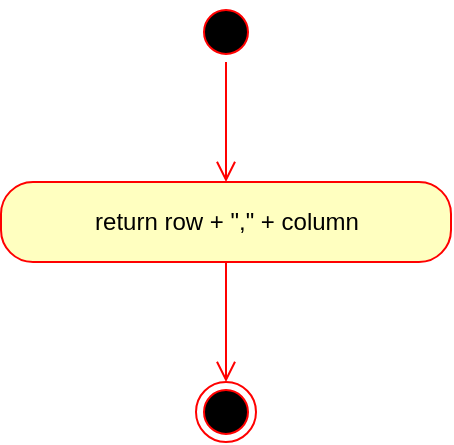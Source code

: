 <mxfile version="17.1.0" type="device"><diagram id="rfXP26gll8nMln6yy_p1" name="Page-1"><mxGraphModel dx="781" dy="1055" grid="1" gridSize="10" guides="1" tooltips="1" connect="1" arrows="1" fold="1" page="1" pageScale="1" pageWidth="850" pageHeight="1100" math="0" shadow="0"><root><mxCell id="0"/><mxCell id="1" parent="0"/><mxCell id="ARd_NmQ4_-QFrd_8btyW-2" value="" style="ellipse;html=1;shape=startState;fillColor=#000000;strokeColor=#ff0000;" parent="1" vertex="1"><mxGeometry x="320" y="160" width="30" height="30" as="geometry"/></mxCell><mxCell id="ARd_NmQ4_-QFrd_8btyW-3" value="" style="edgeStyle=orthogonalEdgeStyle;html=1;verticalAlign=bottom;endArrow=open;endSize=8;strokeColor=#ff0000;rounded=0;" parent="1" source="ARd_NmQ4_-QFrd_8btyW-2" edge="1"><mxGeometry relative="1" as="geometry"><mxPoint x="335" y="250" as="targetPoint"/></mxGeometry></mxCell><mxCell id="ARd_NmQ4_-QFrd_8btyW-4" value="return row + &quot;,&quot; + column" style="rounded=1;whiteSpace=wrap;html=1;arcSize=40;fontColor=#000000;fillColor=#ffffc0;strokeColor=#ff0000;" parent="1" vertex="1"><mxGeometry x="222.5" y="250" width="225" height="40" as="geometry"/></mxCell><mxCell id="ARd_NmQ4_-QFrd_8btyW-5" value="" style="edgeStyle=orthogonalEdgeStyle;html=1;verticalAlign=bottom;endArrow=open;endSize=8;strokeColor=#ff0000;rounded=0;" parent="1" source="ARd_NmQ4_-QFrd_8btyW-4" edge="1"><mxGeometry relative="1" as="geometry"><mxPoint x="335" y="350" as="targetPoint"/></mxGeometry></mxCell><mxCell id="ARd_NmQ4_-QFrd_8btyW-6" value="" style="ellipse;html=1;shape=endState;fillColor=#000000;strokeColor=#ff0000;" parent="1" vertex="1"><mxGeometry x="320" y="350" width="30" height="30" as="geometry"/></mxCell></root></mxGraphModel></diagram></mxfile>